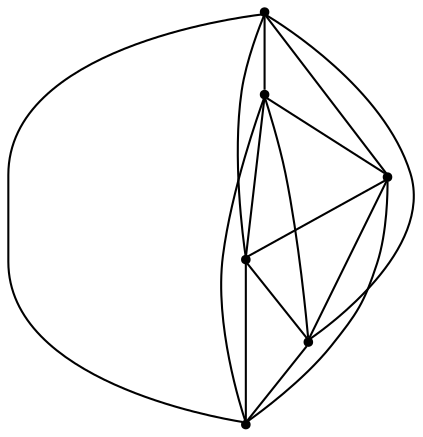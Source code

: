 graph {
  node [shape=point,comment="{\"directed\":false,\"doi\":\"10.1007/978-3-030-35802-0_8\",\"figure\":\"2 (2)\"}"]

  v0 [pos="1115.2016513748852,233.35662839894184"]
  v1 [pos="860.6037374708939,233.35662839894184"]
  v2 [pos="1115.201651374885,487.9523758519316"]
  v3 [pos="913.1121277386083,397.9392410647381"]
  v4 [pos="913.1121277386083,322.9282106252257"]
  v5 [pos="860.6037374708937,487.9523758519316"]

  v0 -- v1 [id="-1",pos="1115.2016513748852,233.35662839894184 860.6037374708939,233.35662839894184 860.6037374708939,233.35662839894184 860.6037374708939,233.35662839894184"]
  v5 -- v1 [id="-2",pos="860.6037374708937,487.9523758519316 860.6037374708939,233.35662839894184 860.6037374708939,233.35662839894184 860.6037374708939,233.35662839894184"]
  v5 -- v2 [id="-3",pos="860.6037374708937,487.9523758519316 1115.201651374885,487.9523758519316 1115.201651374885,487.9523758519316 1115.201651374885,487.9523758519316"]
  v5 -- v0 [id="-4",pos="860.6037374708937,487.9523758519316 1115.2016513748852,233.35662839894184 1115.2016513748852,233.35662839894184 1115.2016513748852,233.35662839894184"]
  v5 -- v4 [id="-5",pos="860.6037374708937,487.9523758519316 913.1121277386083,322.9282106252257 913.1121277386083,322.9282106252257 913.1121277386083,322.9282106252257"]
  v1 -- v4 [id="-6",pos="860.6037374708939,233.35662839894184 913.1121277386083,322.9282106252257 913.1121277386083,322.9282106252257 913.1121277386083,322.9282106252257"]
  v3 -- v0 [id="-7",pos="913.1121277386083,397.9392410647381 1115.2016513748852,233.35662839894184 1115.2016513748852,233.35662839894184 1115.2016513748852,233.35662839894184"]
  v3 -- v2 [id="-8",pos="913.1121277386083,397.9392410647381 1115.201651374885,487.9523758519316 1115.201651374885,487.9523758519316 1115.201651374885,487.9523758519316"]
  v3 -- v5 [id="-9",pos="913.1121277386083,397.9392410647381 860.6037374708937,487.9523758519316 860.6037374708937,487.9523758519316 860.6037374708937,487.9523758519316"]
  v4 -- v2 [id="-10",pos="913.1121277386083,322.9282106252257 1115.201651374885,487.9523758519316 1115.201651374885,487.9523758519316 1115.201651374885,487.9523758519316"]
  v4 -- v3 [id="-11",pos="913.1121277386083,322.9282106252257 913.1121277386083,397.9392410647381 913.1121277386083,397.9392410647381 913.1121277386083,397.9392410647381"]
  v4 -- v0 [id="-12",pos="913.1121277386083,322.9282106252257 1115.2016513748852,233.35662839894184 1115.2016513748852,233.35662839894184 1115.2016513748852,233.35662839894184"]
  v3 -- v1 [id="-13",pos="913.1121277386083,397.9392410647381 860.6037374708939,233.35662839894184 860.6037374708939,233.35662839894184 860.6037374708939,233.35662839894184"]
  v2 -- v0 [id="-14",pos="1115.201651374885,487.9523758519316 1115.2016513748852,233.35662839894184 1115.2016513748852,233.35662839894184 1115.2016513748852,233.35662839894184"]
  v2 -- v1 [id="-15",pos="1115.201651374885,487.9523758519316 860.6037374708939,233.35662839894184 860.6037374708939,233.35662839894184 860.6037374708939,233.35662839894184"]
}